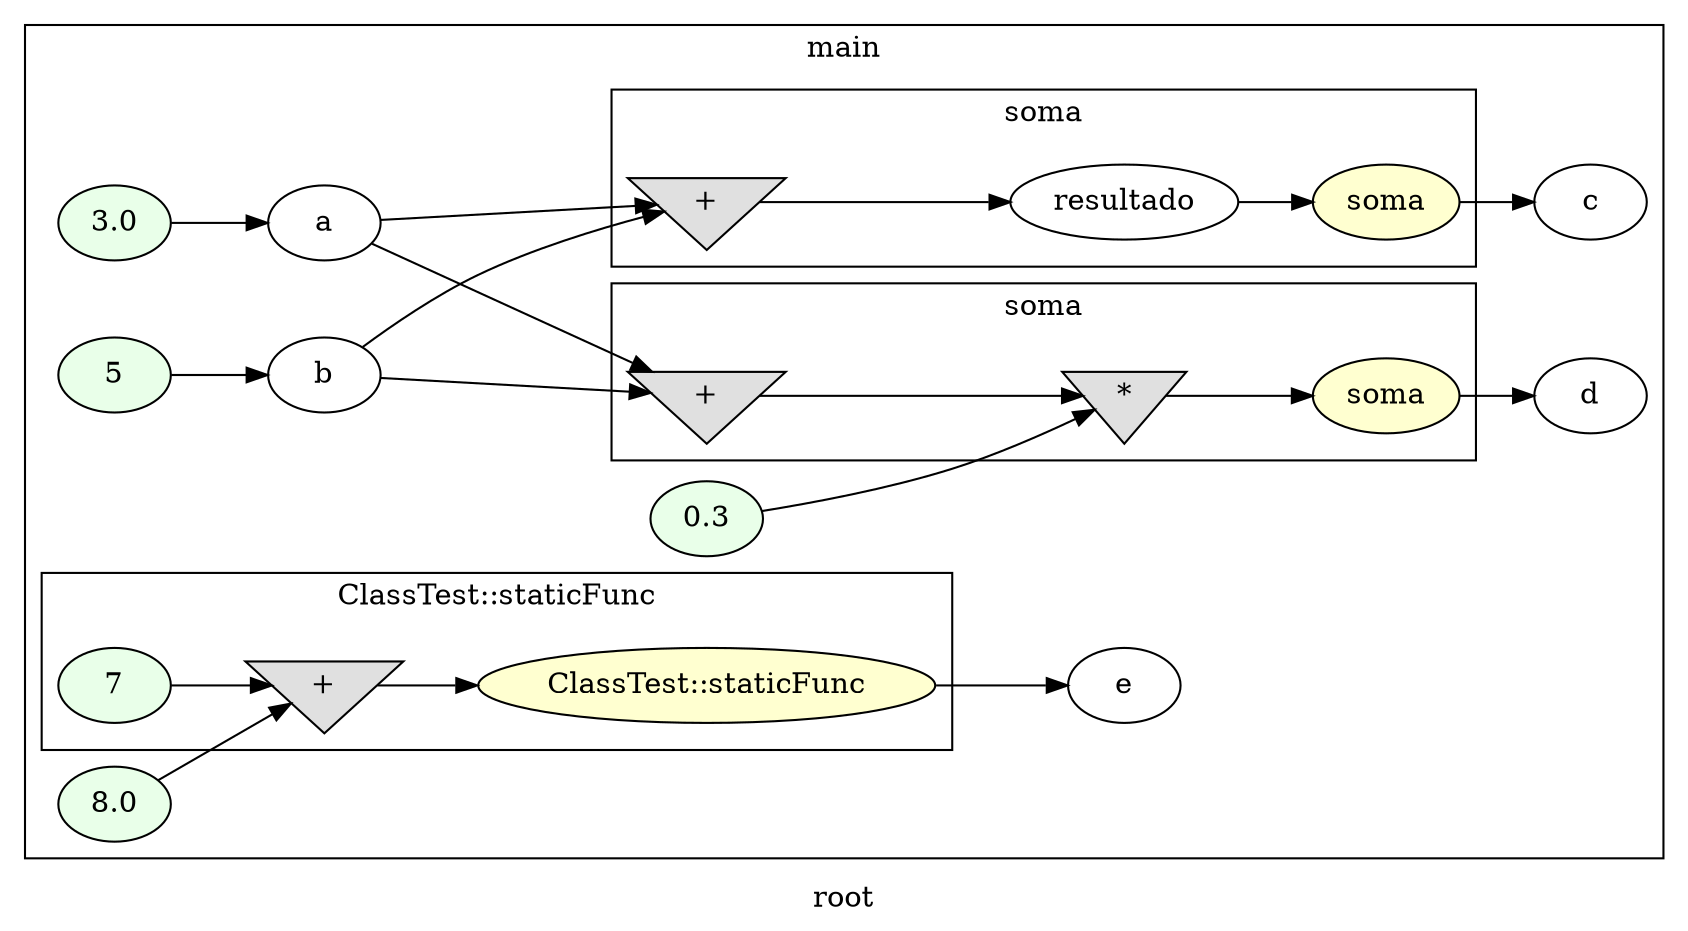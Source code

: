 digraph G
{
rankdir=LR;
label = "root";
subgraph cluster_1 {
label = "main";
parent = "G";
startinglines = "16_22_22";
	node_000001 [ label = "3.0", style=filled, fillcolor="#E9FFE9", startinglines=25 ]
	node_000002 [ label = "a", startingline=25 ]
	node_000003 [ label = "5", style=filled, fillcolor="#E9FFE9", startinglines=26 ]
	node_000004 [ label = "b", startingline=26 ]
	node_000008 [ label = "c", startingline=6 ]
	node_000009 [ label = "0.3", style=filled, fillcolor="#E9FFE9", startinglines=29 ]
	node_000013 [ label = "d", startingline=11 ]
	node_000014 [ label = "8.0", style=filled, fillcolor="#E9FFE9", startinglines=31 ]
	node_000018 [ label = "e", startingline=18 ]
subgraph cluster_2 {
label = "soma";
parent = "cluster_1";
startinglines = "25_26_27";
	node_000005 [ label = "+", shape=invtriangle, style=filled, fillcolor="#E0E0E0", startinglines=5 ]
	node_000006 [ label = "resultado", startingline=5 ]
	node_000007 [ label = "soma", style=filled, fillcolor="#FFFFD0", startinglines=6 ]
}
subgraph cluster_3 {
label = "soma";
parent = "cluster_1";
startinglines = "5_6_29";
	node_000010 [ label = "+", shape=invtriangle, style=filled, fillcolor="#E0E0E0", startinglines=11 ]
	node_000011 [ label = "*", shape=invtriangle, style=filled, fillcolor="#E0E0E0", startinglines=11 ]
	node_000012 [ label = "soma", style=filled, fillcolor="#FFFFD0", startinglines=11 ]
}
subgraph cluster_4 {
label = "ClassTest::staticFunc";
parent = "cluster_1";
startinglines = "29_11_31";
	node_000015 [ label = "7", style=filled, fillcolor="#E9FFE9", startinglines=18 ]
	node_000016 [ label = "+", shape=invtriangle, style=filled, fillcolor="#E0E0E0", startinglines=18 ]
	node_000017 [ label = "ClassTest::staticFunc", style=filled, fillcolor="#FFFFD0", startinglines=18 ]
}
}
	node_000001 -> node_000002
	node_000002 -> node_000005
	node_000002 -> node_000010
	node_000003 -> node_000004
	node_000004 -> node_000005
	node_000004 -> node_000010
	node_000009 -> node_000011
	node_000014 -> node_000016
	node_000005 -> node_000006
	node_000006 -> node_000007
	node_000007 -> node_000008
	node_000010 -> node_000011
	node_000011 -> node_000012
	node_000012 -> node_000013
	node_000015 -> node_000016
	node_000016 -> node_000017
	node_000017 -> node_000018
}
